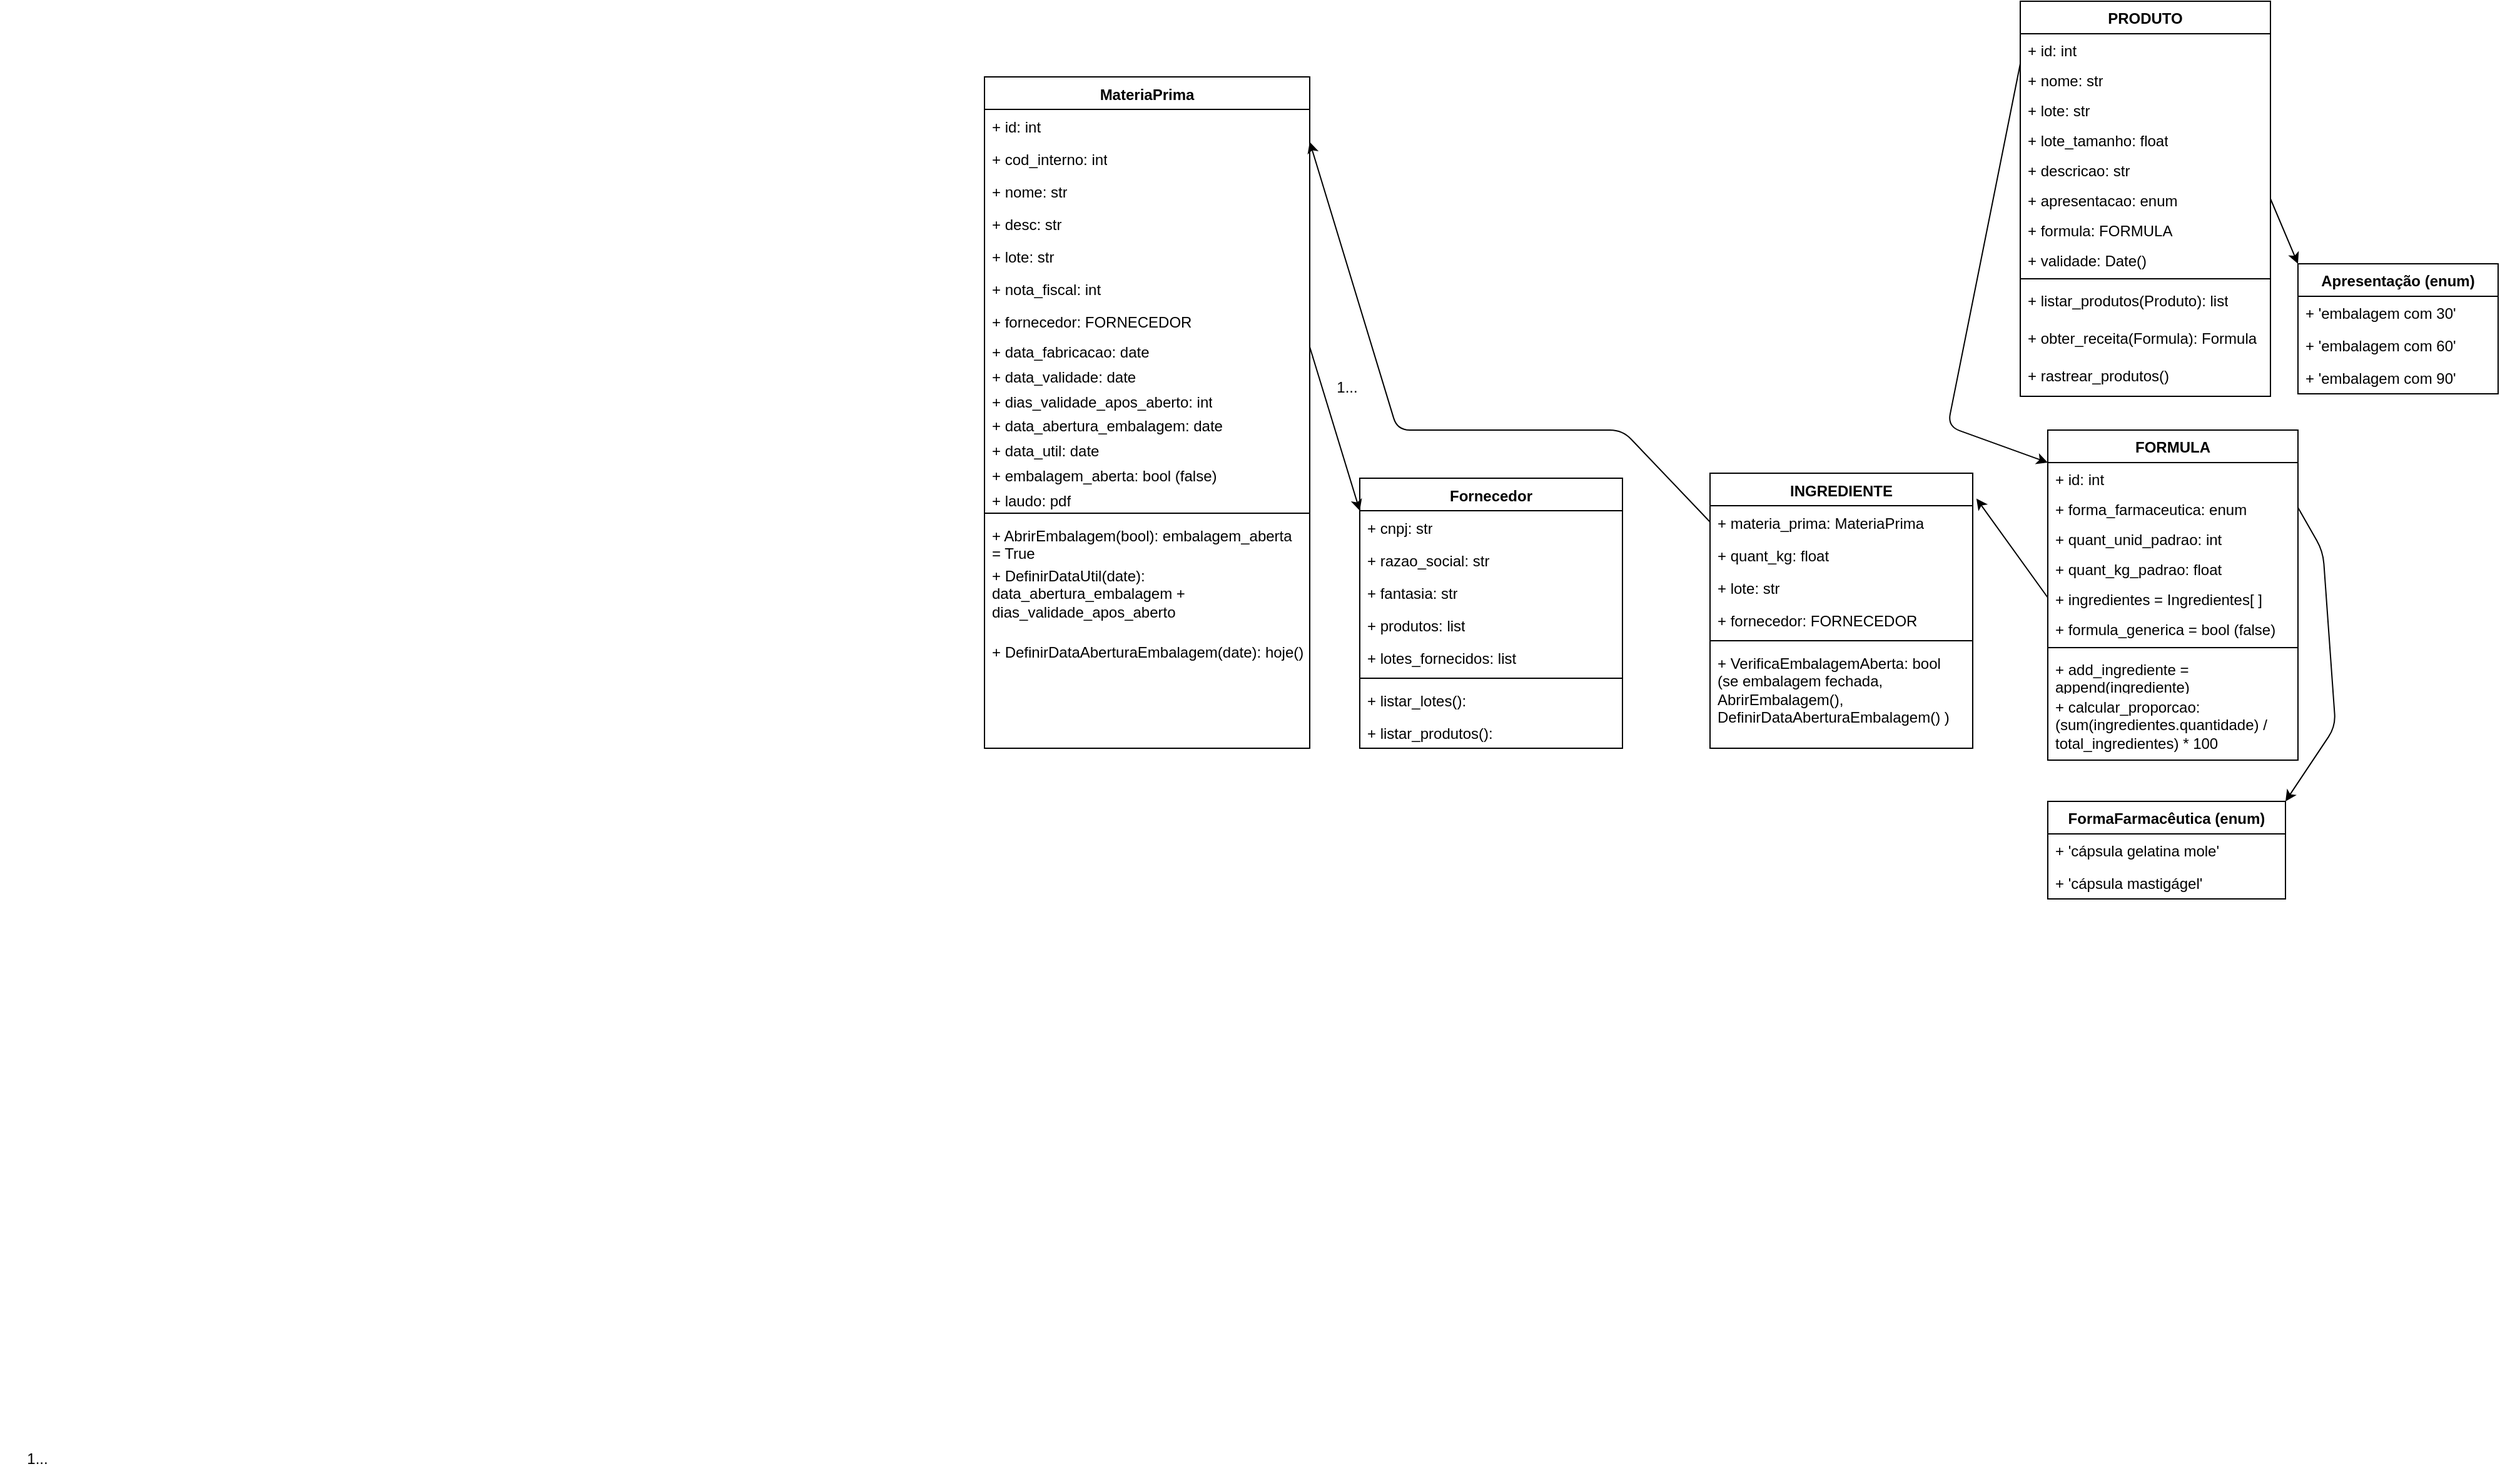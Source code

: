 <mxfile>
    <diagram id="M4Nkps-hcx4vQdY38X9p" name="D01_Módulo_Gerencial">
        <mxGraphModel dx="589" dy="563" grid="1" gridSize="10" guides="1" tooltips="1" connect="1" arrows="1" fold="1" page="1" pageScale="1" pageWidth="1169" pageHeight="827" math="0" shadow="0">
            <root>
                <mxCell id="0"/>
                <mxCell id="1" parent="0"/>
                <mxCell id="174" value="PRODUTO" style="swimlane;fontStyle=1;align=center;verticalAlign=top;childLayout=stackLayout;horizontal=1;startSize=26;horizontalStack=0;resizeParent=1;resizeParentMax=0;resizeLast=0;collapsible=1;marginBottom=0;whiteSpace=wrap;html=1;" parent="1" vertex="1">
                    <mxGeometry x="1958" y="120" width="200" height="316" as="geometry"/>
                </mxCell>
                <mxCell id="175" value="&lt;div&gt;+ id: int&lt;/div&gt;" style="text;strokeColor=none;fillColor=none;align=left;verticalAlign=top;spacingLeft=4;spacingRight=4;overflow=hidden;rotatable=0;points=[[0,0.5],[1,0.5]];portConstraint=eastwest;whiteSpace=wrap;html=1;" parent="174" vertex="1">
                    <mxGeometry y="26" width="200" height="24" as="geometry"/>
                </mxCell>
                <mxCell id="186" value="&lt;div&gt;+ nome: str&lt;/div&gt;" style="text;strokeColor=none;fillColor=none;align=left;verticalAlign=top;spacingLeft=4;spacingRight=4;overflow=hidden;rotatable=0;points=[[0,0.5],[1,0.5]];portConstraint=eastwest;whiteSpace=wrap;html=1;" parent="174" vertex="1">
                    <mxGeometry y="50" width="200" height="24" as="geometry"/>
                </mxCell>
                <mxCell id="255" value="&lt;div&gt;+ lote: str&lt;/div&gt;" style="text;strokeColor=none;fillColor=none;align=left;verticalAlign=top;spacingLeft=4;spacingRight=4;overflow=hidden;rotatable=0;points=[[0,0.5],[1,0.5]];portConstraint=eastwest;whiteSpace=wrap;html=1;" parent="174" vertex="1">
                    <mxGeometry y="74" width="200" height="24" as="geometry"/>
                </mxCell>
                <mxCell id="256" value="&lt;div&gt;+ lote_tamanho: float&lt;/div&gt;" style="text;strokeColor=none;fillColor=none;align=left;verticalAlign=top;spacingLeft=4;spacingRight=4;overflow=hidden;rotatable=0;points=[[0,0.5],[1,0.5]];portConstraint=eastwest;whiteSpace=wrap;html=1;" parent="174" vertex="1">
                    <mxGeometry y="98" width="200" height="24" as="geometry"/>
                </mxCell>
                <mxCell id="187" value="&lt;div&gt;+ descricao: str&lt;/div&gt;" style="text;strokeColor=none;fillColor=none;align=left;verticalAlign=top;spacingLeft=4;spacingRight=4;overflow=hidden;rotatable=0;points=[[0,0.5],[1,0.5]];portConstraint=eastwest;whiteSpace=wrap;html=1;" parent="174" vertex="1">
                    <mxGeometry y="122" width="200" height="24" as="geometry"/>
                </mxCell>
                <mxCell id="201" value="&lt;div&gt;+ apresentacao: enum&lt;/div&gt;" style="text;strokeColor=none;fillColor=none;align=left;verticalAlign=top;spacingLeft=4;spacingRight=4;overflow=hidden;rotatable=0;points=[[0,0.5],[1,0.5]];portConstraint=eastwest;whiteSpace=wrap;html=1;" parent="174" vertex="1">
                    <mxGeometry y="146" width="200" height="24" as="geometry"/>
                </mxCell>
                <mxCell id="185" value="&lt;div&gt;+ formula: FORMULA&lt;/div&gt;" style="text;strokeColor=none;fillColor=none;align=left;verticalAlign=top;spacingLeft=4;spacingRight=4;overflow=hidden;rotatable=0;points=[[0,0.5],[1,0.5]];portConstraint=eastwest;whiteSpace=wrap;html=1;" parent="174" vertex="1">
                    <mxGeometry y="170" width="200" height="24" as="geometry"/>
                </mxCell>
                <mxCell id="259" value="&lt;div&gt;+ validade: Date()&lt;/div&gt;" style="text;strokeColor=none;fillColor=none;align=left;verticalAlign=top;spacingLeft=4;spacingRight=4;overflow=hidden;rotatable=0;points=[[0,0.5],[1,0.5]];portConstraint=eastwest;whiteSpace=wrap;html=1;" parent="174" vertex="1">
                    <mxGeometry y="194" width="200" height="24" as="geometry"/>
                </mxCell>
                <mxCell id="176" value="" style="line;strokeWidth=1;fillColor=none;align=left;verticalAlign=middle;spacingTop=-1;spacingLeft=3;spacingRight=3;rotatable=0;labelPosition=right;points=[];portConstraint=eastwest;strokeColor=inherit;" parent="174" vertex="1">
                    <mxGeometry y="218" width="200" height="8" as="geometry"/>
                </mxCell>
                <mxCell id="177" value="+ listar_produtos(Produto): list" style="text;strokeColor=none;fillColor=none;align=left;verticalAlign=top;spacingLeft=4;spacingRight=4;overflow=hidden;rotatable=0;points=[[0,0.5],[1,0.5]];portConstraint=eastwest;whiteSpace=wrap;html=1;" parent="174" vertex="1">
                    <mxGeometry y="226" width="200" height="30" as="geometry"/>
                </mxCell>
                <mxCell id="189" value="+ obter_receita(Formula): Formula" style="text;strokeColor=none;fillColor=none;align=left;verticalAlign=top;spacingLeft=4;spacingRight=4;overflow=hidden;rotatable=0;points=[[0,0.5],[1,0.5]];portConstraint=eastwest;whiteSpace=wrap;html=1;" parent="174" vertex="1">
                    <mxGeometry y="256" width="200" height="30" as="geometry"/>
                </mxCell>
                <mxCell id="257" value="+ rastrear_produtos()" style="text;strokeColor=none;fillColor=none;align=left;verticalAlign=top;spacingLeft=4;spacingRight=4;overflow=hidden;rotatable=0;points=[[0,0.5],[1,0.5]];portConstraint=eastwest;whiteSpace=wrap;html=1;" parent="174" vertex="1">
                    <mxGeometry y="286" width="200" height="30" as="geometry"/>
                </mxCell>
                <mxCell id="202" value="MateriaPrima" style="swimlane;fontStyle=1;align=center;verticalAlign=top;childLayout=stackLayout;horizontal=1;startSize=26;horizontalStack=0;resizeParent=1;resizeParentMax=0;resizeLast=0;collapsible=1;marginBottom=0;whiteSpace=wrap;html=1;" parent="1" vertex="1">
                    <mxGeometry x="1130" y="180.5" width="260" height="537" as="geometry"/>
                </mxCell>
                <mxCell id="203" value="+ id: int" style="text;strokeColor=none;fillColor=none;align=left;verticalAlign=top;spacingLeft=4;spacingRight=4;overflow=hidden;rotatable=0;points=[[0,0.5],[1,0.5]];portConstraint=eastwest;whiteSpace=wrap;html=1;" parent="202" vertex="1">
                    <mxGeometry y="26" width="260" height="26" as="geometry"/>
                </mxCell>
                <mxCell id="302" value="+ cod_interno: int" style="text;strokeColor=none;fillColor=none;align=left;verticalAlign=top;spacingLeft=4;spacingRight=4;overflow=hidden;rotatable=0;points=[[0,0.5],[1,0.5]];portConstraint=eastwest;whiteSpace=wrap;html=1;" parent="202" vertex="1">
                    <mxGeometry y="52" width="260" height="26" as="geometry"/>
                </mxCell>
                <mxCell id="224" value="+ nome: str" style="text;strokeColor=none;fillColor=none;align=left;verticalAlign=top;spacingLeft=4;spacingRight=4;overflow=hidden;rotatable=0;points=[[0,0.5],[1,0.5]];portConstraint=eastwest;whiteSpace=wrap;html=1;" parent="202" vertex="1">
                    <mxGeometry y="78" width="260" height="26" as="geometry"/>
                </mxCell>
                <mxCell id="229" value="+ desc: str" style="text;strokeColor=none;fillColor=none;align=left;verticalAlign=top;spacingLeft=4;spacingRight=4;overflow=hidden;rotatable=0;points=[[0,0.5],[1,0.5]];portConstraint=eastwest;whiteSpace=wrap;html=1;" parent="202" vertex="1">
                    <mxGeometry y="104" width="260" height="26" as="geometry"/>
                </mxCell>
                <mxCell id="228" value="+ lote: str" style="text;strokeColor=none;fillColor=none;align=left;verticalAlign=top;spacingLeft=4;spacingRight=4;overflow=hidden;rotatable=0;points=[[0,0.5],[1,0.5]];portConstraint=eastwest;whiteSpace=wrap;html=1;" parent="202" vertex="1">
                    <mxGeometry y="130" width="260" height="26" as="geometry"/>
                </mxCell>
                <mxCell id="254" value="+ nota_fiscal: int" style="text;strokeColor=none;fillColor=none;align=left;verticalAlign=top;spacingLeft=4;spacingRight=4;overflow=hidden;rotatable=0;points=[[0,0.5],[1,0.5]];portConstraint=eastwest;whiteSpace=wrap;html=1;" parent="202" vertex="1">
                    <mxGeometry y="156" width="260" height="26" as="geometry"/>
                </mxCell>
                <mxCell id="277" value="+ fornecedor: FORNECEDOR" style="text;strokeColor=none;fillColor=none;align=left;verticalAlign=top;spacingLeft=4;spacingRight=4;overflow=hidden;rotatable=0;points=[[0,0.5],[1,0.5]];portConstraint=eastwest;whiteSpace=wrap;html=1;" parent="202" vertex="1">
                    <mxGeometry y="182" width="260" height="24" as="geometry"/>
                </mxCell>
                <mxCell id="230" value="+ data_fabricacao: date" style="text;strokeColor=none;fillColor=none;align=left;verticalAlign=top;spacingLeft=4;spacingRight=4;overflow=hidden;rotatable=0;points=[[0,0.5],[1,0.5]];portConstraint=eastwest;whiteSpace=wrap;html=1;" parent="202" vertex="1">
                    <mxGeometry y="206" width="260" height="20" as="geometry"/>
                </mxCell>
                <mxCell id="278" value="&lt;span style=&quot;color: rgb(0, 0, 0);&quot;&gt;+ data_validade: date&lt;/span&gt;" style="text;strokeColor=none;fillColor=none;align=left;verticalAlign=top;spacingLeft=4;spacingRight=4;overflow=hidden;rotatable=0;points=[[0,0.5],[1,0.5]];portConstraint=eastwest;whiteSpace=wrap;html=1;" parent="202" vertex="1">
                    <mxGeometry y="226" width="260" height="20" as="geometry"/>
                </mxCell>
                <mxCell id="283" value="&lt;span style=&quot;color: rgb(0, 0, 0);&quot;&gt;+ dias_validade_apos_aberto: int&lt;/span&gt;" style="text;strokeColor=none;fillColor=none;align=left;verticalAlign=top;spacingLeft=4;spacingRight=4;overflow=hidden;rotatable=0;points=[[0,0.5],[1,0.5]];portConstraint=eastwest;whiteSpace=wrap;html=1;" parent="202" vertex="1">
                    <mxGeometry y="246" width="260" height="19" as="geometry"/>
                </mxCell>
                <mxCell id="279" value="&lt;span style=&quot;color: rgb(0, 0, 0);&quot;&gt;+ data_abertura_embalagem: date&lt;/span&gt;" style="text;strokeColor=none;fillColor=none;align=left;verticalAlign=top;spacingLeft=4;spacingRight=4;overflow=hidden;rotatable=0;points=[[0,0.5],[1,0.5]];portConstraint=eastwest;whiteSpace=wrap;html=1;" parent="202" vertex="1">
                    <mxGeometry y="265" width="260" height="20" as="geometry"/>
                </mxCell>
                <mxCell id="280" value="&lt;span style=&quot;color: rgb(0, 0, 0);&quot;&gt;+ data_util: date&lt;/span&gt;" style="text;strokeColor=none;fillColor=none;align=left;verticalAlign=top;spacingLeft=4;spacingRight=4;overflow=hidden;rotatable=0;points=[[0,0.5],[1,0.5]];portConstraint=eastwest;whiteSpace=wrap;html=1;" parent="202" vertex="1">
                    <mxGeometry y="285" width="260" height="20" as="geometry"/>
                </mxCell>
                <mxCell id="281" value="&lt;span style=&quot;color: rgb(0, 0, 0);&quot;&gt;+ embalagem_aberta: bool (false)&lt;/span&gt;" style="text;strokeColor=none;fillColor=none;align=left;verticalAlign=top;spacingLeft=4;spacingRight=4;overflow=hidden;rotatable=0;points=[[0,0.5],[1,0.5]];portConstraint=eastwest;whiteSpace=wrap;html=1;" parent="202" vertex="1">
                    <mxGeometry y="305" width="260" height="20" as="geometry"/>
                </mxCell>
                <mxCell id="301" value="&lt;span style=&quot;color: rgb(0, 0, 0);&quot;&gt;+ laudo: pdf&lt;/span&gt;" style="text;strokeColor=none;fillColor=none;align=left;verticalAlign=top;spacingLeft=4;spacingRight=4;overflow=hidden;rotatable=0;points=[[0,0.5],[1,0.5]];portConstraint=eastwest;whiteSpace=wrap;html=1;" parent="202" vertex="1">
                    <mxGeometry y="325" width="260" height="20" as="geometry"/>
                </mxCell>
                <mxCell id="204" value="" style="line;strokeWidth=1;fillColor=none;align=left;verticalAlign=middle;spacingTop=-1;spacingLeft=3;spacingRight=3;rotatable=0;labelPosition=right;points=[];portConstraint=eastwest;strokeColor=inherit;" parent="202" vertex="1">
                    <mxGeometry y="345" width="260" height="8" as="geometry"/>
                </mxCell>
                <mxCell id="205" value="+ AbrirEmbalagem(bool): embalagem_aberta = True" style="text;strokeColor=none;fillColor=none;align=left;verticalAlign=top;spacingLeft=4;spacingRight=4;overflow=hidden;rotatable=0;points=[[0,0.5],[1,0.5]];portConstraint=eastwest;whiteSpace=wrap;html=1;" parent="202" vertex="1">
                    <mxGeometry y="353" width="260" height="32" as="geometry"/>
                </mxCell>
                <mxCell id="282" value="+ DefinirDataUtil(date): data_abertura_embalagem + dias_validade_apos_aberto" style="text;strokeColor=none;fillColor=none;align=left;verticalAlign=top;spacingLeft=4;spacingRight=4;overflow=hidden;rotatable=0;points=[[0,0.5],[1,0.5]];portConstraint=eastwest;whiteSpace=wrap;html=1;" parent="202" vertex="1">
                    <mxGeometry y="385" width="260" height="61" as="geometry"/>
                </mxCell>
                <mxCell id="300" value="+ DefinirDataAberturaEmbalagem(date): hoje()" style="text;strokeColor=none;fillColor=none;align=left;verticalAlign=top;spacingLeft=4;spacingRight=4;overflow=hidden;rotatable=0;points=[[0,0.5],[1,0.5]];portConstraint=eastwest;whiteSpace=wrap;html=1;" parent="202" vertex="1">
                    <mxGeometry y="446" width="260" height="91" as="geometry"/>
                </mxCell>
                <mxCell id="206" value="Apresentação (enum)" style="swimlane;fontStyle=1;align=center;verticalAlign=top;childLayout=stackLayout;horizontal=1;startSize=26;horizontalStack=0;resizeParent=1;resizeParentMax=0;resizeLast=0;collapsible=1;marginBottom=0;whiteSpace=wrap;html=1;" parent="1" vertex="1">
                    <mxGeometry x="2180" y="330" width="160" height="104" as="geometry"/>
                </mxCell>
                <mxCell id="207" value="+ &#39;embalagem com 30&#39;" style="text;strokeColor=none;fillColor=none;align=left;verticalAlign=top;spacingLeft=4;spacingRight=4;overflow=hidden;rotatable=0;points=[[0,0.5],[1,0.5]];portConstraint=eastwest;whiteSpace=wrap;html=1;" parent="206" vertex="1">
                    <mxGeometry y="26" width="160" height="26" as="geometry"/>
                </mxCell>
                <mxCell id="216" value="+ &#39;embalagem com 60&#39;" style="text;strokeColor=none;fillColor=none;align=left;verticalAlign=top;spacingLeft=4;spacingRight=4;overflow=hidden;rotatable=0;points=[[0,0.5],[1,0.5]];portConstraint=eastwest;whiteSpace=wrap;html=1;" parent="206" vertex="1">
                    <mxGeometry y="52" width="160" height="26" as="geometry"/>
                </mxCell>
                <mxCell id="217" value="+ &#39;embalagem com 90&#39;" style="text;strokeColor=none;fillColor=none;align=left;verticalAlign=top;spacingLeft=4;spacingRight=4;overflow=hidden;rotatable=0;points=[[0,0.5],[1,0.5]];portConstraint=eastwest;whiteSpace=wrap;html=1;" parent="206" vertex="1">
                    <mxGeometry y="78" width="160" height="26" as="geometry"/>
                </mxCell>
                <mxCell id="218" style="edgeStyle=none;html=1;exitX=1;exitY=0.5;exitDx=0;exitDy=0;noEdgeStyle=1;orthogonal=1;" parent="1" source="201" target="206" edge="1">
                    <mxGeometry relative="1" as="geometry">
                        <Array as="points"/>
                    </mxGeometry>
                </mxCell>
                <mxCell id="219" value="FormaFarmacêutica (enum)" style="swimlane;fontStyle=1;align=center;verticalAlign=top;childLayout=stackLayout;horizontal=1;startSize=26;horizontalStack=0;resizeParent=1;resizeParentMax=0;resizeLast=0;collapsible=1;marginBottom=0;whiteSpace=wrap;html=1;" parent="1" vertex="1">
                    <mxGeometry x="1980" y="760" width="190" height="78" as="geometry"/>
                </mxCell>
                <mxCell id="220" value="+ &#39;cápsula gelatina mole&#39;" style="text;strokeColor=none;fillColor=none;align=left;verticalAlign=top;spacingLeft=4;spacingRight=4;overflow=hidden;rotatable=0;points=[[0,0.5],[1,0.5]];portConstraint=eastwest;whiteSpace=wrap;html=1;" parent="219" vertex="1">
                    <mxGeometry y="26" width="190" height="26" as="geometry"/>
                </mxCell>
                <mxCell id="227" value="+ &#39;cápsula mastigágel&#39;" style="text;strokeColor=none;fillColor=none;align=left;verticalAlign=top;spacingLeft=4;spacingRight=4;overflow=hidden;rotatable=0;points=[[0,0.5],[1,0.5]];portConstraint=eastwest;whiteSpace=wrap;html=1;" parent="219" vertex="1">
                    <mxGeometry y="52" width="190" height="26" as="geometry"/>
                </mxCell>
                <mxCell id="223" style="edgeStyle=none;html=1;exitX=1;exitY=0.5;exitDx=0;exitDy=0;noEdgeStyle=1;orthogonal=1;" parent="1" source="193" target="219" edge="1">
                    <mxGeometry relative="1" as="geometry">
                        <Array as="points">
                            <mxPoint x="2200" y="560"/>
                            <mxPoint x="2210" y="700"/>
                        </Array>
                    </mxGeometry>
                </mxCell>
                <mxCell id="233" value="INGREDIENTE" style="swimlane;fontStyle=1;align=center;verticalAlign=top;childLayout=stackLayout;horizontal=1;startSize=26;horizontalStack=0;resizeParent=1;resizeParentMax=0;resizeLast=0;collapsible=1;marginBottom=0;whiteSpace=wrap;html=1;" parent="1" vertex="1">
                    <mxGeometry x="1710" y="497.5" width="210" height="220" as="geometry"/>
                </mxCell>
                <mxCell id="235" value="+ materia_prima: MateriaPrima" style="text;strokeColor=none;fillColor=none;align=left;verticalAlign=top;spacingLeft=4;spacingRight=4;overflow=hidden;rotatable=0;points=[[0,0.5],[1,0.5]];portConstraint=eastwest;whiteSpace=wrap;html=1;" parent="233" vertex="1">
                    <mxGeometry y="26" width="210" height="26" as="geometry"/>
                </mxCell>
                <mxCell id="236" value="+ quant_kg: float" style="text;strokeColor=none;fillColor=none;align=left;verticalAlign=top;spacingLeft=4;spacingRight=4;overflow=hidden;rotatable=0;points=[[0,0.5],[1,0.5]];portConstraint=eastwest;whiteSpace=wrap;html=1;" parent="233" vertex="1">
                    <mxGeometry y="52" width="210" height="26" as="geometry"/>
                </mxCell>
                <mxCell id="237" value="+ lote: str" style="text;strokeColor=none;fillColor=none;align=left;verticalAlign=top;spacingLeft=4;spacingRight=4;overflow=hidden;rotatable=0;points=[[0,0.5],[1,0.5]];portConstraint=eastwest;whiteSpace=wrap;html=1;" parent="233" vertex="1">
                    <mxGeometry y="78" width="210" height="26" as="geometry"/>
                </mxCell>
                <mxCell id="238" value="+ fornecedor: FORNECEDOR" style="text;strokeColor=none;fillColor=none;align=left;verticalAlign=top;spacingLeft=4;spacingRight=4;overflow=hidden;rotatable=0;points=[[0,0.5],[1,0.5]];portConstraint=eastwest;whiteSpace=wrap;html=1;" parent="233" vertex="1">
                    <mxGeometry y="104" width="210" height="26" as="geometry"/>
                </mxCell>
                <mxCell id="239" value="" style="line;strokeWidth=1;fillColor=none;align=left;verticalAlign=middle;spacingTop=-1;spacingLeft=3;spacingRight=3;rotatable=0;labelPosition=right;points=[];portConstraint=eastwest;strokeColor=inherit;" parent="233" vertex="1">
                    <mxGeometry y="130" width="210" height="8" as="geometry"/>
                </mxCell>
                <mxCell id="240" value="+ VerificaEmbalagemAberta: bool&lt;div&gt;(se embalagem fechada, AbrirEmbalagem(), DefinirDataAberturaEmbalagem() )&lt;/div&gt;" style="text;strokeColor=none;fillColor=none;align=left;verticalAlign=top;spacingLeft=4;spacingRight=4;overflow=hidden;rotatable=0;points=[[0,0.5],[1,0.5]];portConstraint=eastwest;whiteSpace=wrap;html=1;" parent="233" vertex="1">
                    <mxGeometry y="138" width="210" height="82" as="geometry"/>
                </mxCell>
                <mxCell id="243" style="edgeStyle=none;html=1;exitX=0;exitY=0.5;exitDx=0;exitDy=0;noEdgeStyle=1;orthogonal=1;" parent="1" source="235" target="203" edge="1">
                    <mxGeometry relative="1" as="geometry">
                        <Array as="points">
                            <mxPoint x="1640" y="463"/>
                            <mxPoint x="1460" y="463"/>
                        </Array>
                    </mxGeometry>
                </mxCell>
                <mxCell id="260" value="Fornecedor" style="swimlane;fontStyle=1;align=center;verticalAlign=top;childLayout=stackLayout;horizontal=1;startSize=26;horizontalStack=0;resizeParent=1;resizeParentMax=0;resizeLast=0;collapsible=1;marginBottom=0;whiteSpace=wrap;html=1;" parent="1" vertex="1">
                    <mxGeometry x="1430" y="501.5" width="210" height="216" as="geometry"/>
                </mxCell>
                <mxCell id="261" value="+ cnpj: str" style="text;strokeColor=none;fillColor=none;align=left;verticalAlign=top;spacingLeft=4;spacingRight=4;overflow=hidden;rotatable=0;points=[[0,0.5],[1,0.5]];portConstraint=eastwest;whiteSpace=wrap;html=1;" parent="260" vertex="1">
                    <mxGeometry y="26" width="210" height="26" as="geometry"/>
                </mxCell>
                <mxCell id="262" value="+ razao_social: str" style="text;strokeColor=none;fillColor=none;align=left;verticalAlign=top;spacingLeft=4;spacingRight=4;overflow=hidden;rotatable=0;points=[[0,0.5],[1,0.5]];portConstraint=eastwest;whiteSpace=wrap;html=1;" parent="260" vertex="1">
                    <mxGeometry y="52" width="210" height="26" as="geometry"/>
                </mxCell>
                <mxCell id="263" value="+ fantasia: str" style="text;strokeColor=none;fillColor=none;align=left;verticalAlign=top;spacingLeft=4;spacingRight=4;overflow=hidden;rotatable=0;points=[[0,0.5],[1,0.5]];portConstraint=eastwest;whiteSpace=wrap;html=1;" parent="260" vertex="1">
                    <mxGeometry y="78" width="210" height="26" as="geometry"/>
                </mxCell>
                <mxCell id="269" value="+ produtos: list" style="text;strokeColor=none;fillColor=none;align=left;verticalAlign=top;spacingLeft=4;spacingRight=4;overflow=hidden;rotatable=0;points=[[0,0.5],[1,0.5]];portConstraint=eastwest;whiteSpace=wrap;html=1;" parent="260" vertex="1">
                    <mxGeometry y="104" width="210" height="26" as="geometry"/>
                </mxCell>
                <mxCell id="270" value="+ lotes_fornecidos: list" style="text;strokeColor=none;fillColor=none;align=left;verticalAlign=top;spacingLeft=4;spacingRight=4;overflow=hidden;rotatable=0;points=[[0,0.5],[1,0.5]];portConstraint=eastwest;whiteSpace=wrap;html=1;" parent="260" vertex="1">
                    <mxGeometry y="130" width="210" height="26" as="geometry"/>
                </mxCell>
                <mxCell id="267" value="" style="line;strokeWidth=1;fillColor=none;align=left;verticalAlign=middle;spacingTop=-1;spacingLeft=3;spacingRight=3;rotatable=0;labelPosition=right;points=[];portConstraint=eastwest;strokeColor=inherit;" parent="260" vertex="1">
                    <mxGeometry y="156" width="210" height="8" as="geometry"/>
                </mxCell>
                <mxCell id="268" value="+ listar_lotes():&amp;nbsp;" style="text;strokeColor=none;fillColor=none;align=left;verticalAlign=top;spacingLeft=4;spacingRight=4;overflow=hidden;rotatable=0;points=[[0,0.5],[1,0.5]];portConstraint=eastwest;whiteSpace=wrap;html=1;" parent="260" vertex="1">
                    <mxGeometry y="164" width="210" height="26" as="geometry"/>
                </mxCell>
                <mxCell id="271" value="+ listar_produtos():&amp;nbsp;" style="text;strokeColor=none;fillColor=none;align=left;verticalAlign=top;spacingLeft=4;spacingRight=4;overflow=hidden;rotatable=0;points=[[0,0.5],[1,0.5]];portConstraint=eastwest;whiteSpace=wrap;html=1;" parent="260" vertex="1">
                    <mxGeometry y="190" width="210" height="26" as="geometry"/>
                </mxCell>
                <mxCell id="272" style="edgeStyle=none;html=1;exitX=1;exitY=0.5;exitDx=0;exitDy=0;noEdgeStyle=1;orthogonal=1;" parent="1" source="230" target="261" edge="1">
                    <mxGeometry relative="1" as="geometry">
                        <Array as="points"/>
                    </mxGeometry>
                </mxCell>
                <mxCell id="273" value="1..." style="text;strokeColor=none;align=center;fillColor=none;html=1;verticalAlign=middle;whiteSpace=wrap;rounded=0;" parent="1" vertex="1">
                    <mxGeometry x="343" y="1271" width="60" height="30" as="geometry"/>
                </mxCell>
                <mxCell id="275" value="1..." style="text;strokeColor=none;align=center;fillColor=none;html=1;verticalAlign=middle;whiteSpace=wrap;rounded=0;" parent="1" vertex="1">
                    <mxGeometry x="1390" y="414" width="60" height="30" as="geometry"/>
                </mxCell>
                <mxCell id="191" value="FORMULA" style="swimlane;fontStyle=1;align=center;verticalAlign=top;childLayout=stackLayout;horizontal=1;startSize=26;horizontalStack=0;resizeParent=1;resizeParentMax=0;resizeLast=0;collapsible=1;marginBottom=0;whiteSpace=wrap;html=1;" parent="1" vertex="1">
                    <mxGeometry x="1980" y="463" width="200" height="264" as="geometry"/>
                </mxCell>
                <mxCell id="192" value="&lt;div&gt;+ id: int&lt;/div&gt;" style="text;strokeColor=none;fillColor=none;align=left;verticalAlign=top;spacingLeft=4;spacingRight=4;overflow=hidden;rotatable=0;points=[[0,0.5],[1,0.5]];portConstraint=eastwest;whiteSpace=wrap;html=1;" parent="191" vertex="1">
                    <mxGeometry y="26" width="200" height="24" as="geometry"/>
                </mxCell>
                <mxCell id="193" value="&lt;div&gt;+ forma_farmaceutica: enum&lt;/div&gt;" style="text;strokeColor=none;fillColor=none;align=left;verticalAlign=top;spacingLeft=4;spacingRight=4;overflow=hidden;rotatable=0;points=[[0,0.5],[1,0.5]];portConstraint=eastwest;whiteSpace=wrap;html=1;" parent="191" vertex="1">
                    <mxGeometry y="50" width="200" height="24" as="geometry"/>
                </mxCell>
                <mxCell id="194" value="&lt;div&gt;+ quant_unid_padrao: int&lt;/div&gt;" style="text;strokeColor=none;fillColor=none;align=left;verticalAlign=top;spacingLeft=4;spacingRight=4;overflow=hidden;rotatable=0;points=[[0,0.5],[1,0.5]];portConstraint=eastwest;whiteSpace=wrap;html=1;" parent="191" vertex="1">
                    <mxGeometry y="74" width="200" height="24" as="geometry"/>
                </mxCell>
                <mxCell id="200" value="&lt;div&gt;+ quant_kg_padrao: float&lt;/div&gt;" style="text;strokeColor=none;fillColor=none;align=left;verticalAlign=top;spacingLeft=4;spacingRight=4;overflow=hidden;rotatable=0;points=[[0,0.5],[1,0.5]];portConstraint=eastwest;whiteSpace=wrap;html=1;" parent="191" vertex="1">
                    <mxGeometry y="98" width="200" height="24" as="geometry"/>
                </mxCell>
                <mxCell id="195" value="&lt;div&gt;+ ingredientes = Ingredientes[ ]&lt;/div&gt;" style="text;strokeColor=none;fillColor=none;align=left;verticalAlign=top;spacingLeft=4;spacingRight=4;overflow=hidden;rotatable=0;points=[[0,0.5],[1,0.5]];portConstraint=eastwest;whiteSpace=wrap;html=1;" parent="191" vertex="1">
                    <mxGeometry y="122" width="200" height="24" as="geometry"/>
                </mxCell>
                <mxCell id="303" value="&lt;div&gt;+ formula_generica = bool (false)&lt;/div&gt;" style="text;strokeColor=none;fillColor=none;align=left;verticalAlign=top;spacingLeft=4;spacingRight=4;overflow=hidden;rotatable=0;points=[[0,0.5],[1,0.5]];portConstraint=eastwest;whiteSpace=wrap;html=1;" parent="191" vertex="1">
                    <mxGeometry y="146" width="200" height="24" as="geometry"/>
                </mxCell>
                <mxCell id="196" value="" style="line;strokeWidth=1;fillColor=none;align=left;verticalAlign=middle;spacingTop=-1;spacingLeft=3;spacingRight=3;rotatable=0;labelPosition=right;points=[];portConstraint=eastwest;strokeColor=inherit;" parent="191" vertex="1">
                    <mxGeometry y="170" width="200" height="8" as="geometry"/>
                </mxCell>
                <mxCell id="198" value="+ add_ingrediente = append(ingrediente)" style="text;strokeColor=none;fillColor=none;align=left;verticalAlign=top;spacingLeft=4;spacingRight=4;overflow=hidden;rotatable=0;points=[[0,0.5],[1,0.5]];portConstraint=eastwest;whiteSpace=wrap;html=1;" parent="191" vertex="1">
                    <mxGeometry y="178" width="200" height="30" as="geometry"/>
                </mxCell>
                <mxCell id="242" value="+ calcular_proporcao: (sum(ingredientes.quantidade) / total_ingredientes) * 100" style="text;strokeColor=none;fillColor=none;align=left;verticalAlign=top;spacingLeft=4;spacingRight=4;overflow=hidden;rotatable=0;points=[[0,0.5],[1,0.5]];portConstraint=eastwest;whiteSpace=wrap;html=1;" parent="191" vertex="1">
                    <mxGeometry y="208" width="200" height="56" as="geometry"/>
                </mxCell>
                <mxCell id="199" style="edgeStyle=none;html=1;noEdgeStyle=1;orthogonal=1;" parent="1" source="175" target="192" edge="1">
                    <mxGeometry relative="1" as="geometry">
                        <Array as="points">
                            <mxPoint x="1900" y="460"/>
                        </Array>
                    </mxGeometry>
                </mxCell>
                <mxCell id="308" style="edgeStyle=none;html=1;exitX=0;exitY=0.5;exitDx=0;exitDy=0;entryX=1.014;entryY=0.092;entryDx=0;entryDy=0;entryPerimeter=0;" parent="1" source="195" target="233" edge="1">
                    <mxGeometry relative="1" as="geometry"/>
                </mxCell>
            </root>
        </mxGraphModel>
    </diagram>
</mxfile>